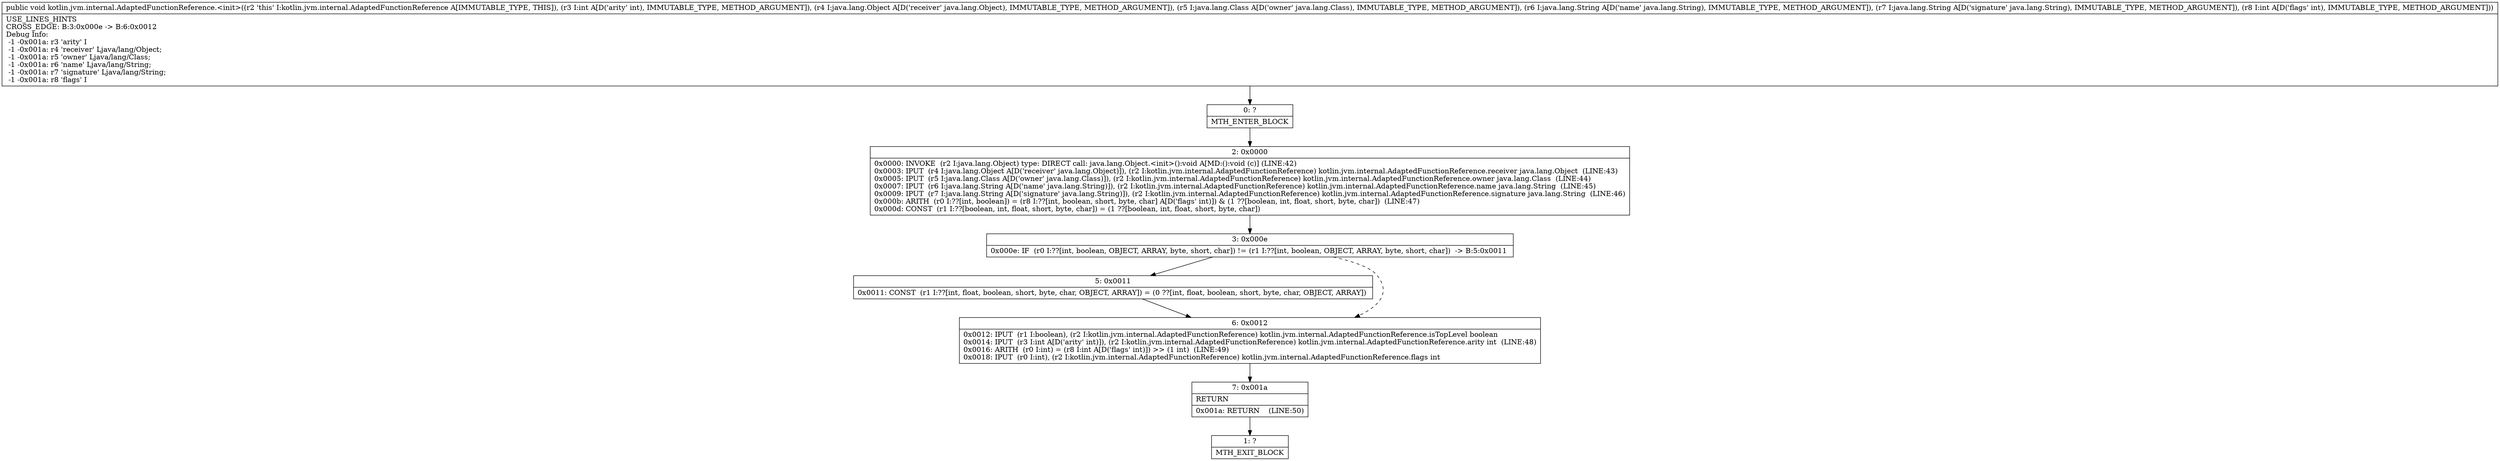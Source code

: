digraph "CFG forkotlin.jvm.internal.AdaptedFunctionReference.\<init\>(ILjava\/lang\/Object;Ljava\/lang\/Class;Ljava\/lang\/String;Ljava\/lang\/String;I)V" {
Node_0 [shape=record,label="{0\:\ ?|MTH_ENTER_BLOCK\l}"];
Node_2 [shape=record,label="{2\:\ 0x0000|0x0000: INVOKE  (r2 I:java.lang.Object) type: DIRECT call: java.lang.Object.\<init\>():void A[MD:():void (c)] (LINE:42)\l0x0003: IPUT  (r4 I:java.lang.Object A[D('receiver' java.lang.Object)]), (r2 I:kotlin.jvm.internal.AdaptedFunctionReference) kotlin.jvm.internal.AdaptedFunctionReference.receiver java.lang.Object  (LINE:43)\l0x0005: IPUT  (r5 I:java.lang.Class A[D('owner' java.lang.Class)]), (r2 I:kotlin.jvm.internal.AdaptedFunctionReference) kotlin.jvm.internal.AdaptedFunctionReference.owner java.lang.Class  (LINE:44)\l0x0007: IPUT  (r6 I:java.lang.String A[D('name' java.lang.String)]), (r2 I:kotlin.jvm.internal.AdaptedFunctionReference) kotlin.jvm.internal.AdaptedFunctionReference.name java.lang.String  (LINE:45)\l0x0009: IPUT  (r7 I:java.lang.String A[D('signature' java.lang.String)]), (r2 I:kotlin.jvm.internal.AdaptedFunctionReference) kotlin.jvm.internal.AdaptedFunctionReference.signature java.lang.String  (LINE:46)\l0x000b: ARITH  (r0 I:??[int, boolean]) = (r8 I:??[int, boolean, short, byte, char] A[D('flags' int)]) & (1 ??[boolean, int, float, short, byte, char])  (LINE:47)\l0x000d: CONST  (r1 I:??[boolean, int, float, short, byte, char]) = (1 ??[boolean, int, float, short, byte, char]) \l}"];
Node_3 [shape=record,label="{3\:\ 0x000e|0x000e: IF  (r0 I:??[int, boolean, OBJECT, ARRAY, byte, short, char]) != (r1 I:??[int, boolean, OBJECT, ARRAY, byte, short, char])  \-\> B:5:0x0011 \l}"];
Node_5 [shape=record,label="{5\:\ 0x0011|0x0011: CONST  (r1 I:??[int, float, boolean, short, byte, char, OBJECT, ARRAY]) = (0 ??[int, float, boolean, short, byte, char, OBJECT, ARRAY]) \l}"];
Node_6 [shape=record,label="{6\:\ 0x0012|0x0012: IPUT  (r1 I:boolean), (r2 I:kotlin.jvm.internal.AdaptedFunctionReference) kotlin.jvm.internal.AdaptedFunctionReference.isTopLevel boolean \l0x0014: IPUT  (r3 I:int A[D('arity' int)]), (r2 I:kotlin.jvm.internal.AdaptedFunctionReference) kotlin.jvm.internal.AdaptedFunctionReference.arity int  (LINE:48)\l0x0016: ARITH  (r0 I:int) = (r8 I:int A[D('flags' int)]) \>\> (1 int)  (LINE:49)\l0x0018: IPUT  (r0 I:int), (r2 I:kotlin.jvm.internal.AdaptedFunctionReference) kotlin.jvm.internal.AdaptedFunctionReference.flags int \l}"];
Node_7 [shape=record,label="{7\:\ 0x001a|RETURN\l|0x001a: RETURN    (LINE:50)\l}"];
Node_1 [shape=record,label="{1\:\ ?|MTH_EXIT_BLOCK\l}"];
MethodNode[shape=record,label="{public void kotlin.jvm.internal.AdaptedFunctionReference.\<init\>((r2 'this' I:kotlin.jvm.internal.AdaptedFunctionReference A[IMMUTABLE_TYPE, THIS]), (r3 I:int A[D('arity' int), IMMUTABLE_TYPE, METHOD_ARGUMENT]), (r4 I:java.lang.Object A[D('receiver' java.lang.Object), IMMUTABLE_TYPE, METHOD_ARGUMENT]), (r5 I:java.lang.Class A[D('owner' java.lang.Class), IMMUTABLE_TYPE, METHOD_ARGUMENT]), (r6 I:java.lang.String A[D('name' java.lang.String), IMMUTABLE_TYPE, METHOD_ARGUMENT]), (r7 I:java.lang.String A[D('signature' java.lang.String), IMMUTABLE_TYPE, METHOD_ARGUMENT]), (r8 I:int A[D('flags' int), IMMUTABLE_TYPE, METHOD_ARGUMENT]))  | USE_LINES_HINTS\lCROSS_EDGE: B:3:0x000e \-\> B:6:0x0012\lDebug Info:\l  \-1 \-0x001a: r3 'arity' I\l  \-1 \-0x001a: r4 'receiver' Ljava\/lang\/Object;\l  \-1 \-0x001a: r5 'owner' Ljava\/lang\/Class;\l  \-1 \-0x001a: r6 'name' Ljava\/lang\/String;\l  \-1 \-0x001a: r7 'signature' Ljava\/lang\/String;\l  \-1 \-0x001a: r8 'flags' I\l}"];
MethodNode -> Node_0;Node_0 -> Node_2;
Node_2 -> Node_3;
Node_3 -> Node_5;
Node_3 -> Node_6[style=dashed];
Node_5 -> Node_6;
Node_6 -> Node_7;
Node_7 -> Node_1;
}

